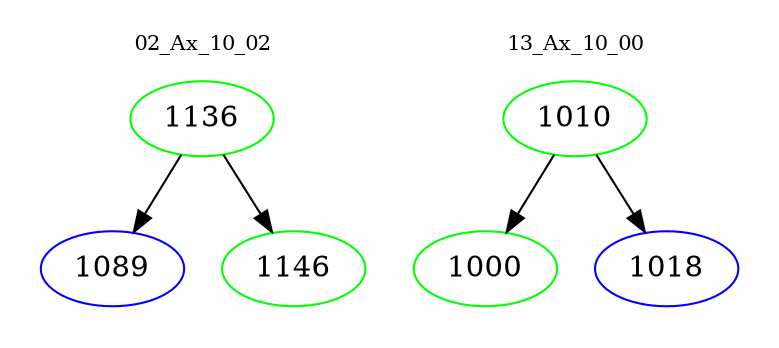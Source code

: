 digraph{
subgraph cluster_0 {
color = white
label = "02_Ax_10_02";
fontsize=10;
T0_1136 [label="1136", color="green"]
T0_1136 -> T0_1089 [color="black"]
T0_1089 [label="1089", color="blue"]
T0_1136 -> T0_1146 [color="black"]
T0_1146 [label="1146", color="green"]
}
subgraph cluster_1 {
color = white
label = "13_Ax_10_00";
fontsize=10;
T1_1010 [label="1010", color="green"]
T1_1010 -> T1_1000 [color="black"]
T1_1000 [label="1000", color="green"]
T1_1010 -> T1_1018 [color="black"]
T1_1018 [label="1018", color="blue"]
}
}
